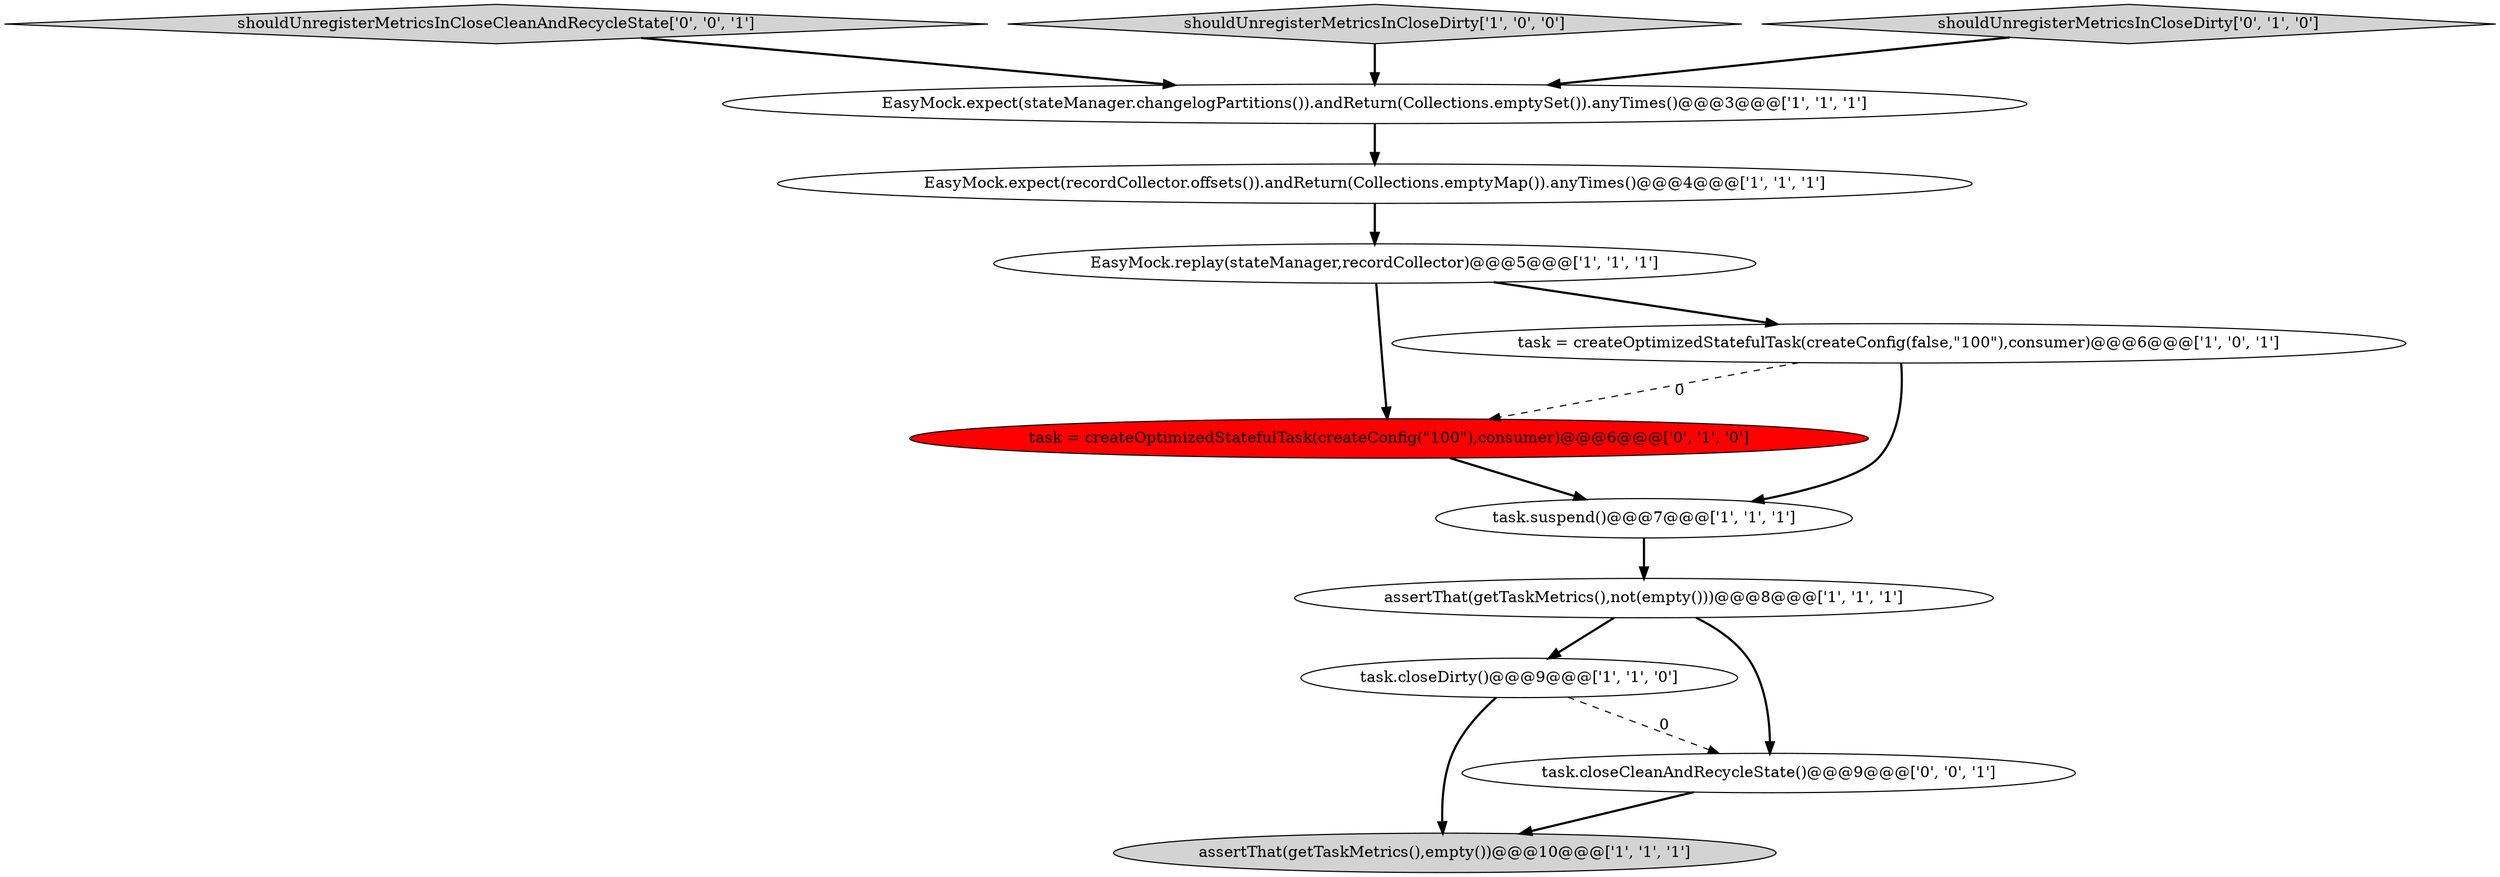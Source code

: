 digraph {
0 [style = filled, label = "assertThat(getTaskMetrics(),not(empty()))@@@8@@@['1', '1', '1']", fillcolor = white, shape = ellipse image = "AAA0AAABBB1BBB"];
4 [style = filled, label = "task.suspend()@@@7@@@['1', '1', '1']", fillcolor = white, shape = ellipse image = "AAA0AAABBB1BBB"];
12 [style = filled, label = "shouldUnregisterMetricsInCloseCleanAndRecycleState['0', '0', '1']", fillcolor = lightgray, shape = diamond image = "AAA0AAABBB3BBB"];
5 [style = filled, label = "EasyMock.expect(recordCollector.offsets()).andReturn(Collections.emptyMap()).anyTimes()@@@4@@@['1', '1', '1']", fillcolor = white, shape = ellipse image = "AAA0AAABBB1BBB"];
9 [style = filled, label = "task = createOptimizedStatefulTask(createConfig(\"100\"),consumer)@@@6@@@['0', '1', '0']", fillcolor = red, shape = ellipse image = "AAA1AAABBB2BBB"];
2 [style = filled, label = "shouldUnregisterMetricsInCloseDirty['1', '0', '0']", fillcolor = lightgray, shape = diamond image = "AAA0AAABBB1BBB"];
3 [style = filled, label = "EasyMock.expect(stateManager.changelogPartitions()).andReturn(Collections.emptySet()).anyTimes()@@@3@@@['1', '1', '1']", fillcolor = white, shape = ellipse image = "AAA0AAABBB1BBB"];
8 [style = filled, label = "task.closeDirty()@@@9@@@['1', '1', '0']", fillcolor = white, shape = ellipse image = "AAA0AAABBB1BBB"];
6 [style = filled, label = "EasyMock.replay(stateManager,recordCollector)@@@5@@@['1', '1', '1']", fillcolor = white, shape = ellipse image = "AAA0AAABBB1BBB"];
11 [style = filled, label = "task.closeCleanAndRecycleState()@@@9@@@['0', '0', '1']", fillcolor = white, shape = ellipse image = "AAA0AAABBB3BBB"];
7 [style = filled, label = "task = createOptimizedStatefulTask(createConfig(false,\"100\"),consumer)@@@6@@@['1', '0', '1']", fillcolor = white, shape = ellipse image = "AAA0AAABBB1BBB"];
10 [style = filled, label = "shouldUnregisterMetricsInCloseDirty['0', '1', '0']", fillcolor = lightgray, shape = diamond image = "AAA0AAABBB2BBB"];
1 [style = filled, label = "assertThat(getTaskMetrics(),empty())@@@10@@@['1', '1', '1']", fillcolor = lightgray, shape = ellipse image = "AAA0AAABBB1BBB"];
8->1 [style = bold, label=""];
0->11 [style = bold, label=""];
10->3 [style = bold, label=""];
3->5 [style = bold, label=""];
12->3 [style = bold, label=""];
7->4 [style = bold, label=""];
5->6 [style = bold, label=""];
6->7 [style = bold, label=""];
6->9 [style = bold, label=""];
9->4 [style = bold, label=""];
8->11 [style = dashed, label="0"];
11->1 [style = bold, label=""];
7->9 [style = dashed, label="0"];
2->3 [style = bold, label=""];
4->0 [style = bold, label=""];
0->8 [style = bold, label=""];
}
